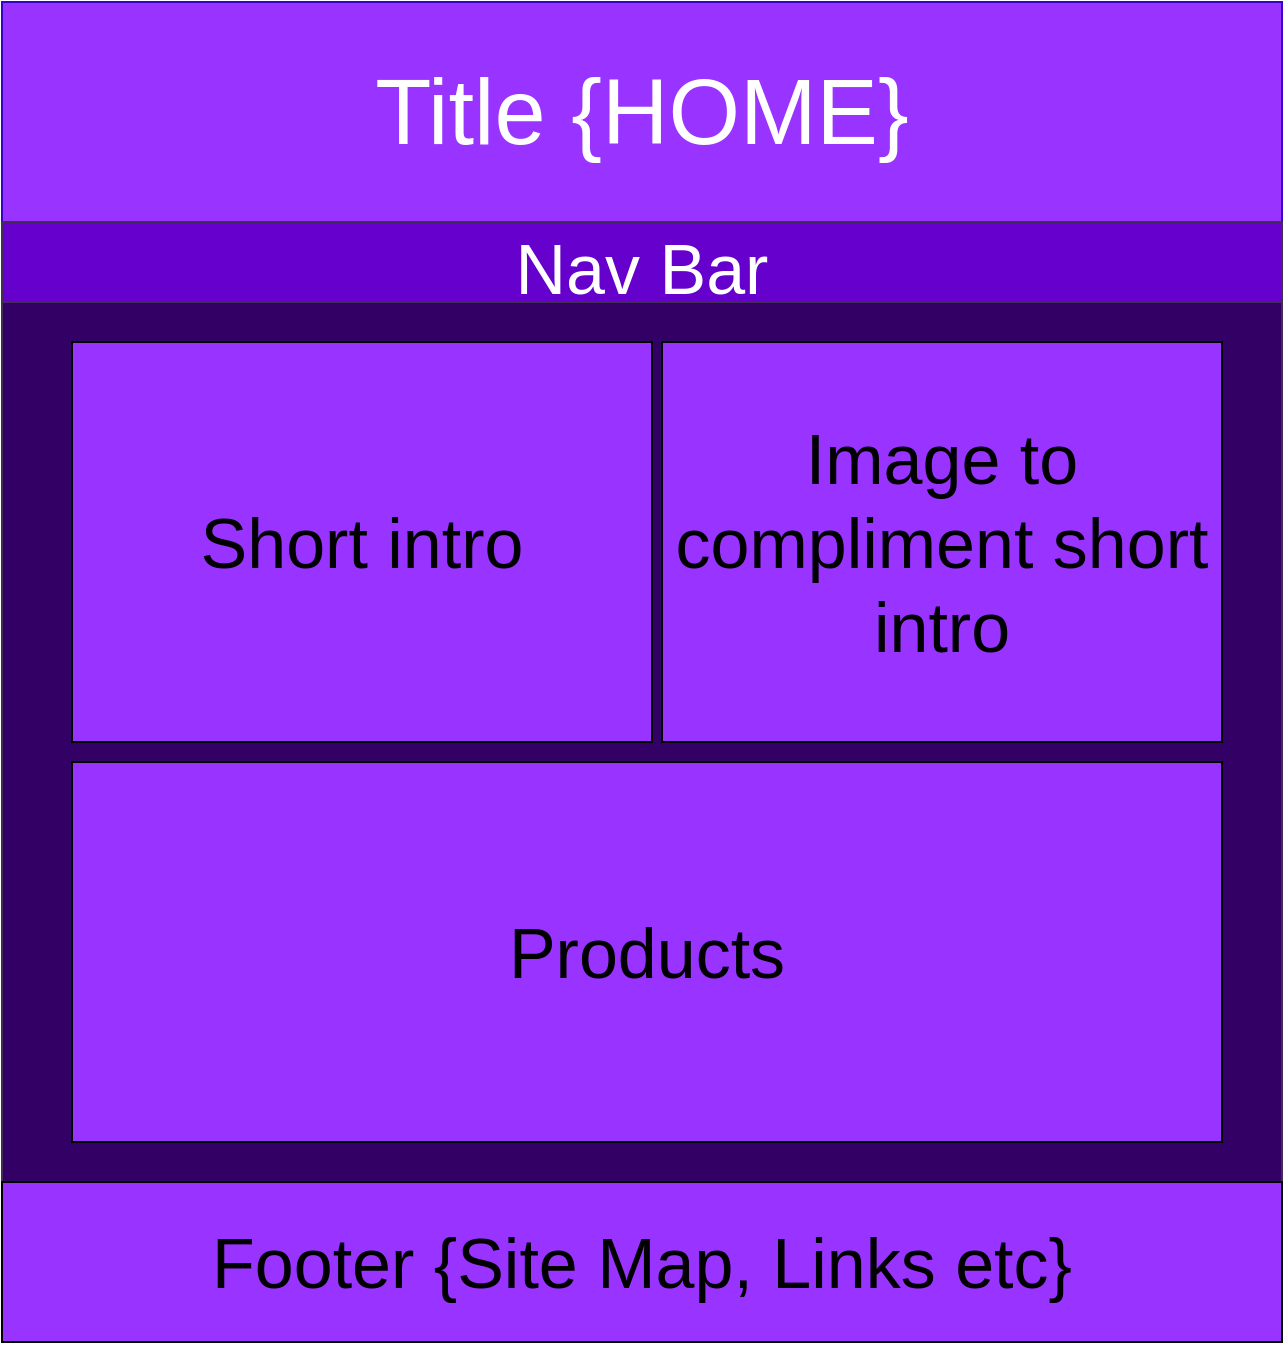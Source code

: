 <mxfile version="20.0.1" type="device"><diagram id="0Ky3XlUh3uS_OeS3GYBI" name="Page-1"><mxGraphModel dx="1177" dy="628" grid="1" gridSize="10" guides="1" tooltips="1" connect="1" arrows="1" fold="1" page="1" pageScale="1" pageWidth="850" pageHeight="1100" math="0" shadow="0"><root><mxCell id="0"/><mxCell id="1" parent="0"/><mxCell id="aXv4azRlcQpo2_cUtSb_-1" value="" style="rounded=0;whiteSpace=wrap;html=1;fillColor=#330066;strokeColor=#432D57;fontColor=#ffffff;" vertex="1" parent="1"><mxGeometry x="80" y="50" width="640" height="670" as="geometry"/></mxCell><mxCell id="aXv4azRlcQpo2_cUtSb_-2" value="&lt;font style=&quot;font-size: 46px;&quot;&gt;Title&lt;/font&gt;&lt;font style=&quot;font-size: 46px;&quot;&gt; {HOME}&lt;br&gt;&lt;/font&gt;" style="rounded=0;whiteSpace=wrap;html=1;fillColor=#9933FF;fontColor=#ffffff;strokeColor=#3700CC;" vertex="1" parent="1"><mxGeometry x="80" y="50" width="640" height="110" as="geometry"/></mxCell><mxCell id="aXv4azRlcQpo2_cUtSb_-3" value="&lt;font style=&quot;font-size: 35px;&quot;&gt;Nav Bar&lt;/font&gt;" style="rounded=0;whiteSpace=wrap;html=1;fontSize=46;fillColor=#6600CC;fontColor=#ffffff;strokeColor=#432D57;" vertex="1" parent="1"><mxGeometry x="80" y="160" width="640" height="40" as="geometry"/></mxCell><mxCell id="aXv4azRlcQpo2_cUtSb_-4" value="Image to compliment short intro" style="rounded=0;whiteSpace=wrap;html=1;fontSize=35;fillColor=#9933FF;" vertex="1" parent="1"><mxGeometry x="410" y="220" width="280" height="200" as="geometry"/></mxCell><mxCell id="aXv4azRlcQpo2_cUtSb_-6" value="Short intro" style="rounded=0;whiteSpace=wrap;html=1;fontSize=35;fillColor=#9933FF;" vertex="1" parent="1"><mxGeometry x="115" y="220" width="290" height="200" as="geometry"/></mxCell><mxCell id="aXv4azRlcQpo2_cUtSb_-7" value="Footer {Site Map, Links etc}" style="rounded=0;whiteSpace=wrap;html=1;fontSize=35;fillColor=#9933FF;" vertex="1" parent="1"><mxGeometry x="80" y="640" width="640" height="80" as="geometry"/></mxCell><mxCell id="aXv4azRlcQpo2_cUtSb_-8" value="Products" style="rounded=0;whiteSpace=wrap;html=1;fontSize=35;fillColor=#9933FF;" vertex="1" parent="1"><mxGeometry x="115" y="430" width="575" height="190" as="geometry"/></mxCell></root></mxGraphModel></diagram></mxfile>